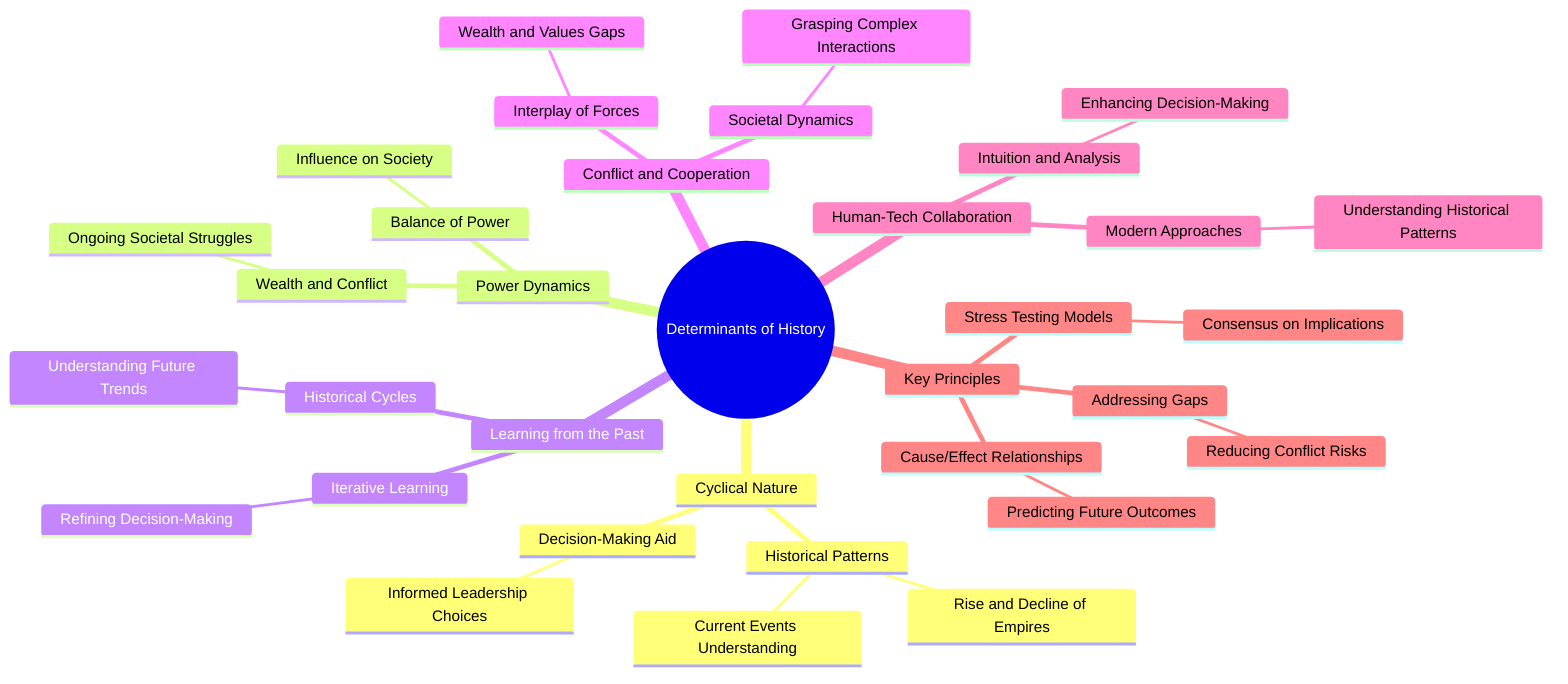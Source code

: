 mindmap
  root((Determinants of History))
    Cyclical Nature
      Historical Patterns
        Rise and Decline of Empires
        Current Events Understanding
      Decision-Making Aid
        Informed Leadership Choices
    Power Dynamics
      Wealth and Conflict
        Ongoing Societal Struggles
      Balance of Power
        Influence on Society
    Learning from the Past
      Iterative Learning
        Refining Decision-Making
      Historical Cycles
        Understanding Future Trends
    Conflict and Cooperation
      Interplay of Forces
        Wealth and Values Gaps
      Societal Dynamics
        Grasping Complex Interactions
    Human-Tech Collaboration
      Intuition and Analysis
        Enhancing Decision-Making
      Modern Approaches
        Understanding Historical Patterns
    Key Principles
      Cause/Effect Relationships
        Predicting Future Outcomes
      Stress Testing Models
        Consensus on Implications
      Addressing Gaps
        Reducing Conflict Risks